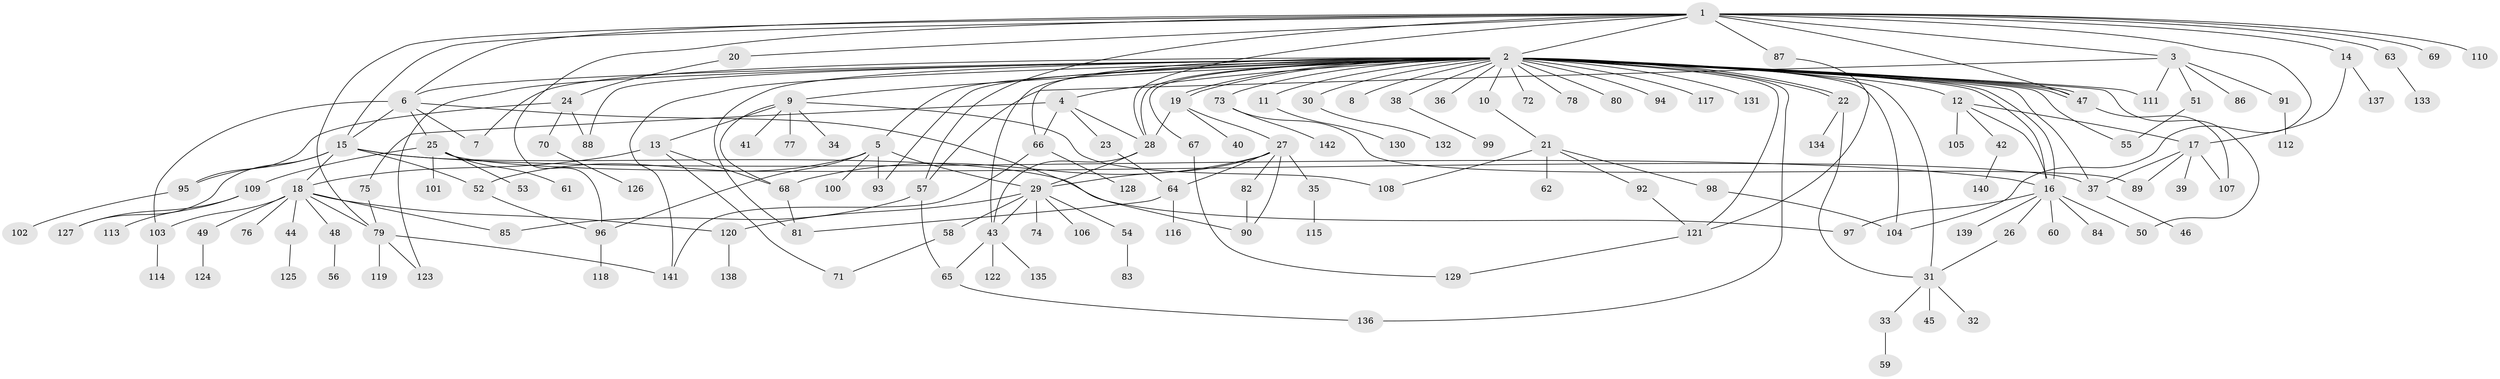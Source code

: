 // Generated by graph-tools (version 1.1) at 2025/35/03/09/25 02:35:30]
// undirected, 142 vertices, 204 edges
graph export_dot {
graph [start="1"]
  node [color=gray90,style=filled];
  1;
  2;
  3;
  4;
  5;
  6;
  7;
  8;
  9;
  10;
  11;
  12;
  13;
  14;
  15;
  16;
  17;
  18;
  19;
  20;
  21;
  22;
  23;
  24;
  25;
  26;
  27;
  28;
  29;
  30;
  31;
  32;
  33;
  34;
  35;
  36;
  37;
  38;
  39;
  40;
  41;
  42;
  43;
  44;
  45;
  46;
  47;
  48;
  49;
  50;
  51;
  52;
  53;
  54;
  55;
  56;
  57;
  58;
  59;
  60;
  61;
  62;
  63;
  64;
  65;
  66;
  67;
  68;
  69;
  70;
  71;
  72;
  73;
  74;
  75;
  76;
  77;
  78;
  79;
  80;
  81;
  82;
  83;
  84;
  85;
  86;
  87;
  88;
  89;
  90;
  91;
  92;
  93;
  94;
  95;
  96;
  97;
  98;
  99;
  100;
  101;
  102;
  103;
  104;
  105;
  106;
  107;
  108;
  109;
  110;
  111;
  112;
  113;
  114;
  115;
  116;
  117;
  118;
  119;
  120;
  121;
  122;
  123;
  124;
  125;
  126;
  127;
  128;
  129;
  130;
  131;
  132;
  133;
  134;
  135;
  136;
  137;
  138;
  139;
  140;
  141;
  142;
  1 -- 2;
  1 -- 3;
  1 -- 6;
  1 -- 14;
  1 -- 15;
  1 -- 20;
  1 -- 28;
  1 -- 47;
  1 -- 57;
  1 -- 63;
  1 -- 69;
  1 -- 79;
  1 -- 87;
  1 -- 96;
  1 -- 104;
  1 -- 110;
  2 -- 4;
  2 -- 5;
  2 -- 6;
  2 -- 7;
  2 -- 8;
  2 -- 9;
  2 -- 10;
  2 -- 11;
  2 -- 12;
  2 -- 16;
  2 -- 16;
  2 -- 19;
  2 -- 19;
  2 -- 22;
  2 -- 22;
  2 -- 28;
  2 -- 30;
  2 -- 31;
  2 -- 36;
  2 -- 37;
  2 -- 38;
  2 -- 43;
  2 -- 47;
  2 -- 47;
  2 -- 47;
  2 -- 50;
  2 -- 55;
  2 -- 66;
  2 -- 67;
  2 -- 72;
  2 -- 73;
  2 -- 78;
  2 -- 80;
  2 -- 81;
  2 -- 88;
  2 -- 93;
  2 -- 94;
  2 -- 104;
  2 -- 111;
  2 -- 117;
  2 -- 121;
  2 -- 123;
  2 -- 131;
  2 -- 136;
  2 -- 141;
  3 -- 51;
  3 -- 57;
  3 -- 86;
  3 -- 91;
  3 -- 111;
  4 -- 23;
  4 -- 28;
  4 -- 66;
  4 -- 75;
  5 -- 29;
  5 -- 52;
  5 -- 93;
  5 -- 96;
  5 -- 100;
  6 -- 7;
  6 -- 15;
  6 -- 25;
  6 -- 90;
  6 -- 103;
  9 -- 13;
  9 -- 34;
  9 -- 41;
  9 -- 68;
  9 -- 77;
  9 -- 108;
  10 -- 21;
  11 -- 130;
  12 -- 16;
  12 -- 17;
  12 -- 42;
  12 -- 105;
  13 -- 18;
  13 -- 68;
  13 -- 71;
  14 -- 17;
  14 -- 137;
  15 -- 16;
  15 -- 18;
  15 -- 52;
  15 -- 95;
  15 -- 97;
  15 -- 127;
  16 -- 26;
  16 -- 50;
  16 -- 60;
  16 -- 84;
  16 -- 97;
  16 -- 139;
  17 -- 37;
  17 -- 39;
  17 -- 89;
  17 -- 107;
  18 -- 44;
  18 -- 48;
  18 -- 49;
  18 -- 76;
  18 -- 79;
  18 -- 85;
  18 -- 103;
  18 -- 120;
  19 -- 27;
  19 -- 28;
  19 -- 40;
  20 -- 24;
  21 -- 62;
  21 -- 92;
  21 -- 98;
  21 -- 108;
  22 -- 31;
  22 -- 134;
  23 -- 64;
  24 -- 70;
  24 -- 88;
  24 -- 95;
  25 -- 37;
  25 -- 53;
  25 -- 61;
  25 -- 101;
  25 -- 109;
  26 -- 31;
  27 -- 29;
  27 -- 35;
  27 -- 64;
  27 -- 68;
  27 -- 82;
  27 -- 90;
  28 -- 29;
  28 -- 43;
  29 -- 43;
  29 -- 54;
  29 -- 58;
  29 -- 74;
  29 -- 106;
  29 -- 120;
  30 -- 132;
  31 -- 32;
  31 -- 33;
  31 -- 45;
  33 -- 59;
  35 -- 115;
  37 -- 46;
  38 -- 99;
  42 -- 140;
  43 -- 65;
  43 -- 122;
  43 -- 135;
  44 -- 125;
  47 -- 107;
  48 -- 56;
  49 -- 124;
  51 -- 55;
  52 -- 96;
  54 -- 83;
  57 -- 65;
  57 -- 85;
  58 -- 71;
  63 -- 133;
  64 -- 81;
  64 -- 116;
  65 -- 136;
  66 -- 128;
  66 -- 141;
  67 -- 129;
  68 -- 81;
  70 -- 126;
  73 -- 89;
  73 -- 142;
  75 -- 79;
  79 -- 119;
  79 -- 123;
  79 -- 141;
  82 -- 90;
  87 -- 121;
  91 -- 112;
  92 -- 121;
  95 -- 102;
  96 -- 118;
  98 -- 104;
  103 -- 114;
  109 -- 113;
  109 -- 127;
  120 -- 138;
  121 -- 129;
}
